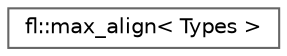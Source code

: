 digraph "Graphical Class Hierarchy"
{
 // INTERACTIVE_SVG=YES
 // LATEX_PDF_SIZE
  bgcolor="transparent";
  edge [fontname=Helvetica,fontsize=10,labelfontname=Helvetica,labelfontsize=10];
  node [fontname=Helvetica,fontsize=10,shape=box,height=0.2,width=0.4];
  rankdir="LR";
  Node0 [id="Node000000",label="fl::max_align\< Types \>",height=0.2,width=0.4,color="grey40", fillcolor="white", style="filled",URL="$d4/d36/namespacefl.html#d6/d4e/structfl_1_1max__align",tooltip=" "];
}

